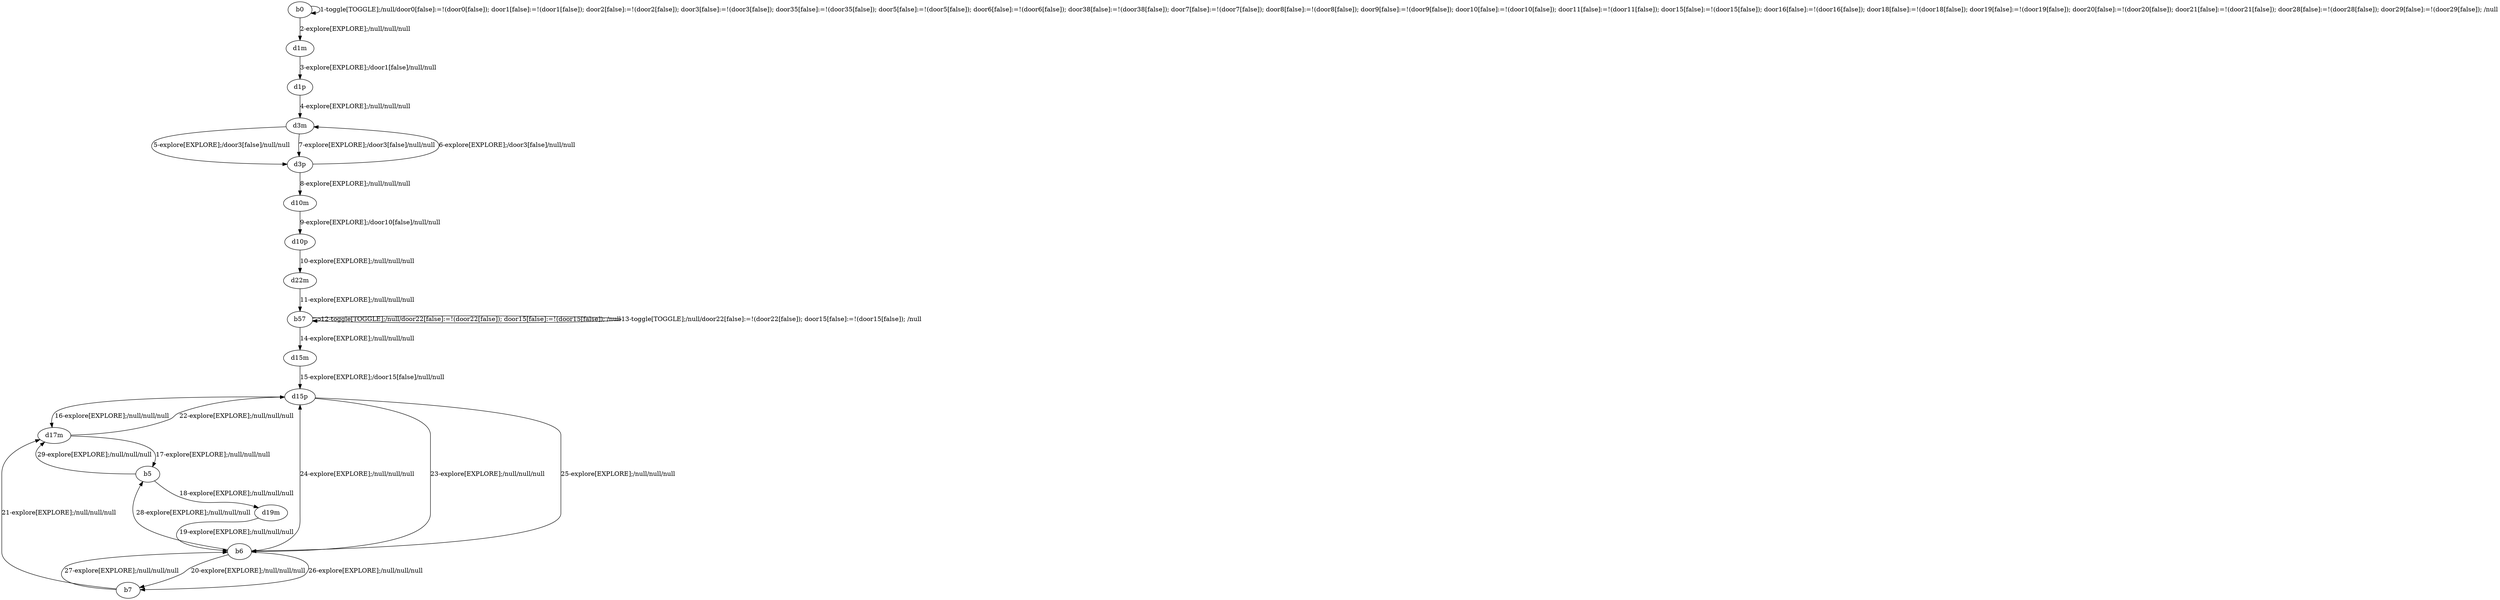 # Total number of goals covered by this test: 1
# b6 --> b5

digraph g {
"b0" -> "b0" [label = "1-toggle[TOGGLE];/null/door0[false]:=!(door0[false]); door1[false]:=!(door1[false]); door2[false]:=!(door2[false]); door3[false]:=!(door3[false]); door35[false]:=!(door35[false]); door5[false]:=!(door5[false]); door6[false]:=!(door6[false]); door38[false]:=!(door38[false]); door7[false]:=!(door7[false]); door8[false]:=!(door8[false]); door9[false]:=!(door9[false]); door10[false]:=!(door10[false]); door11[false]:=!(door11[false]); door15[false]:=!(door15[false]); door16[false]:=!(door16[false]); door18[false]:=!(door18[false]); door19[false]:=!(door19[false]); door20[false]:=!(door20[false]); door21[false]:=!(door21[false]); door28[false]:=!(door28[false]); door29[false]:=!(door29[false]); /null"];
"b0" -> "d1m" [label = "2-explore[EXPLORE];/null/null/null"];
"d1m" -> "d1p" [label = "3-explore[EXPLORE];/door1[false]/null/null"];
"d1p" -> "d3m" [label = "4-explore[EXPLORE];/null/null/null"];
"d3m" -> "d3p" [label = "5-explore[EXPLORE];/door3[false]/null/null"];
"d3p" -> "d3m" [label = "6-explore[EXPLORE];/door3[false]/null/null"];
"d3m" -> "d3p" [label = "7-explore[EXPLORE];/door3[false]/null/null"];
"d3p" -> "d10m" [label = "8-explore[EXPLORE];/null/null/null"];
"d10m" -> "d10p" [label = "9-explore[EXPLORE];/door10[false]/null/null"];
"d10p" -> "d22m" [label = "10-explore[EXPLORE];/null/null/null"];
"d22m" -> "b57" [label = "11-explore[EXPLORE];/null/null/null"];
"b57" -> "b57" [label = "12-toggle[TOGGLE];/null/door22[false]:=!(door22[false]); door15[false]:=!(door15[false]); /null"];
"b57" -> "b57" [label = "13-toggle[TOGGLE];/null/door22[false]:=!(door22[false]); door15[false]:=!(door15[false]); /null"];
"b57" -> "d15m" [label = "14-explore[EXPLORE];/null/null/null"];
"d15m" -> "d15p" [label = "15-explore[EXPLORE];/door15[false]/null/null"];
"d15p" -> "d17m" [label = "16-explore[EXPLORE];/null/null/null"];
"d17m" -> "b5" [label = "17-explore[EXPLORE];/null/null/null"];
"b5" -> "d19m" [label = "18-explore[EXPLORE];/null/null/null"];
"d19m" -> "b6" [label = "19-explore[EXPLORE];/null/null/null"];
"b6" -> "b7" [label = "20-explore[EXPLORE];/null/null/null"];
"b7" -> "d17m" [label = "21-explore[EXPLORE];/null/null/null"];
"d17m" -> "d15p" [label = "22-explore[EXPLORE];/null/null/null"];
"d15p" -> "b6" [label = "23-explore[EXPLORE];/null/null/null"];
"b6" -> "d15p" [label = "24-explore[EXPLORE];/null/null/null"];
"d15p" -> "b6" [label = "25-explore[EXPLORE];/null/null/null"];
"b6" -> "b7" [label = "26-explore[EXPLORE];/null/null/null"];
"b7" -> "b6" [label = "27-explore[EXPLORE];/null/null/null"];
"b6" -> "b5" [label = "28-explore[EXPLORE];/null/null/null"];
"b5" -> "d17m" [label = "29-explore[EXPLORE];/null/null/null"];
}